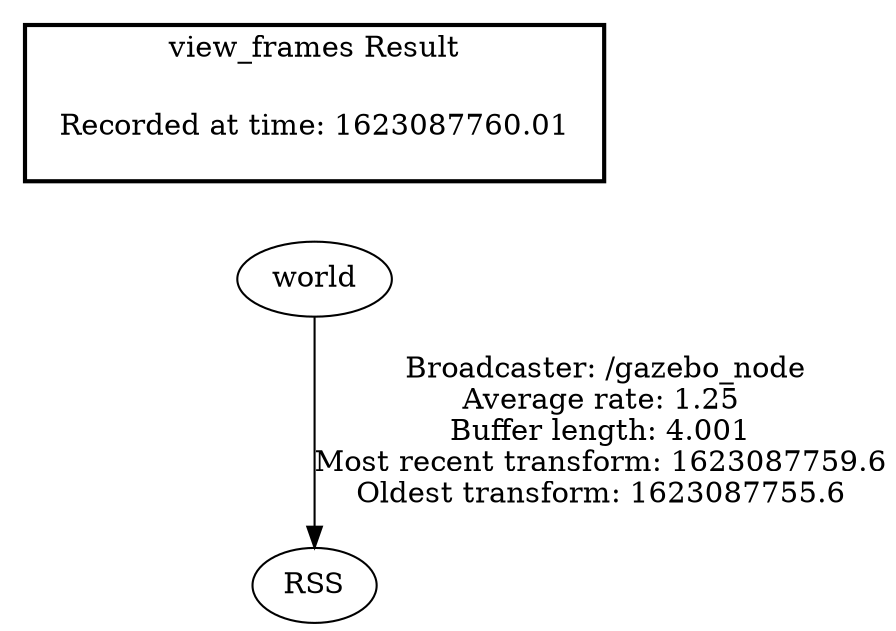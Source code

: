 digraph G {
"world" -> "RSS"[label=" Broadcaster: /gazebo_node\nAverage rate: 1.25\nBuffer length: 4.001\nMost recent transform: 1623087759.6\nOldest transform: 1623087755.6\n"];
edge [style=invis];
 subgraph cluster_legend { style=bold; color=black; label ="view_frames Result";
"Recorded at time: 1623087760.01"[ shape=plaintext ] ;
}->"world";
}